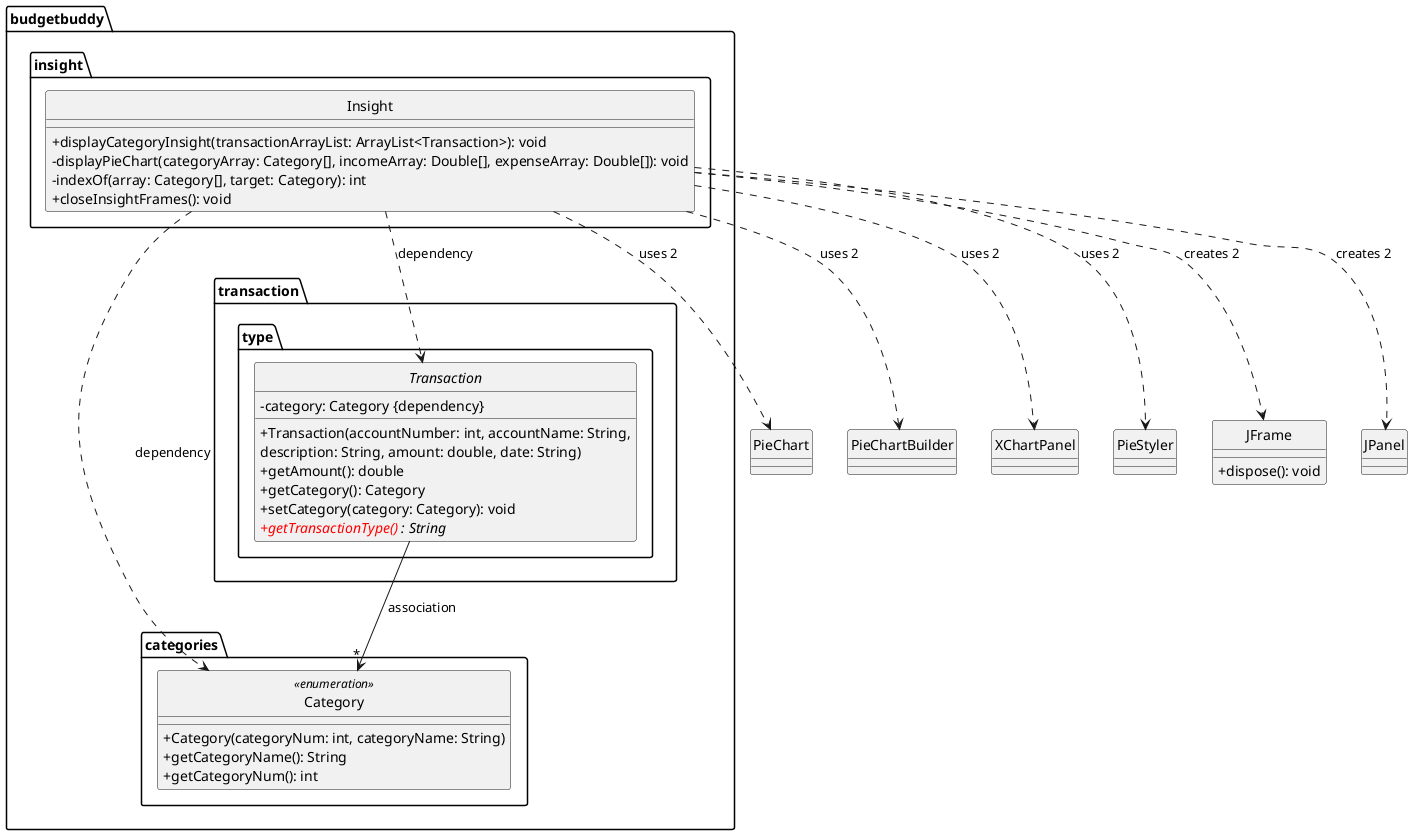@startuml
skinparam classAttributeIconSize 0
hide abstract circle
hide class circle
hide enum circle
package budgetbuddy.insight {
    class Insight {
        +displayCategoryInsight(transactionArrayList: ArrayList<Transaction>): void
        -displayPieChart(categoryArray: Category[], incomeArray: Double[], expenseArray: Double[]): void
        -indexOf(array: Category[], target: Category): int
        +closeInsightFrames(): void
    }
}

package budgetbuddy.categories {
    enum Category <<enumeration>> {
        +Category(categoryNum: int, categoryName: String)
        +getCategoryName(): String
        +getCategoryNum(): int
    }
}

package budgetbuddy.transaction.type {
    abstract class Transaction{
        -category: Category {dependency}
        +Transaction(accountNumber: int, accountName: String,
            description: String, amount: double, date: String)
        +getAmount(): double
        +getCategory(): Category
        +setCategory(category: Category): void
        <color: Red>{abstract} +getTransactionType() </color>: String
    }
}


class PieChart
class PieChartBuilder
class XChartPanel
class PieStyler
class JFrame {
    +dispose(): void
}
class JPanel

Insight ...>  Category : " dependency        "
Insight ..>   Transaction: dependency
Transaction --> "*" Category: association
Insight ..>  JFrame :creates 2
Insight ..>  JPanel: creates 2
Insight ..>  PieChart: uses 2
Insight ..>  PieChartBuilder: uses 2
Insight ..>  XChartPanel :uses 2
Insight ..>  PieStyler: uses 2

@enduml
